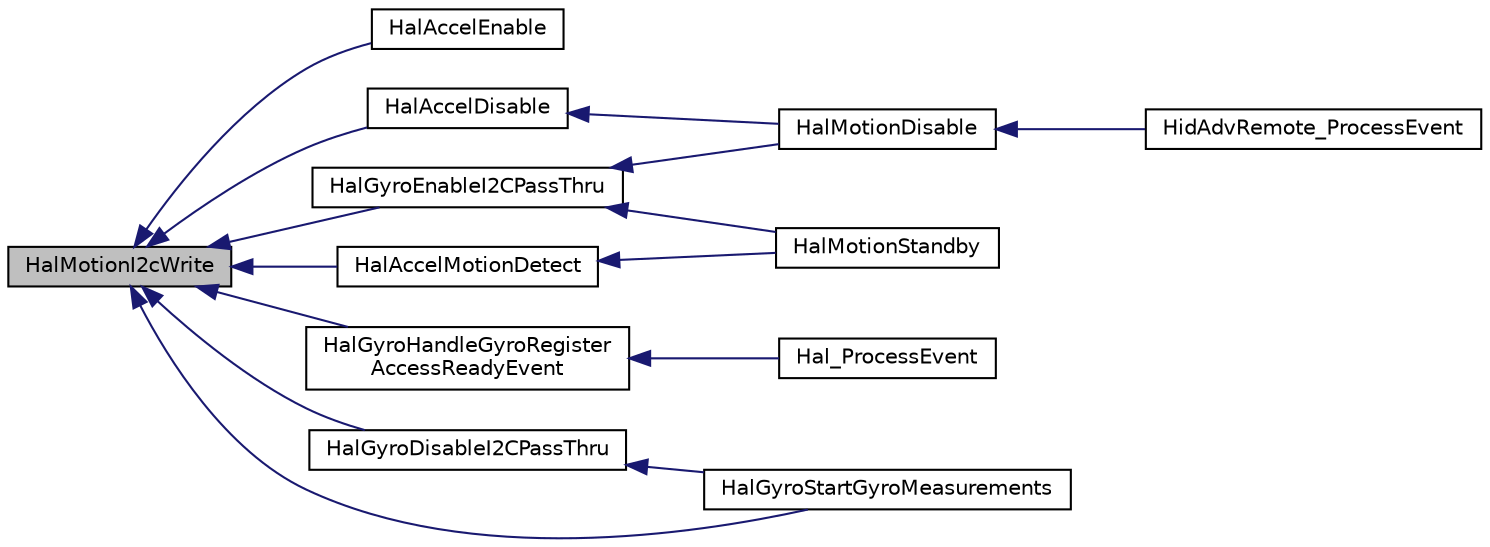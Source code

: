 digraph "HalMotionI2cWrite"
{
  edge [fontname="Helvetica",fontsize="10",labelfontname="Helvetica",labelfontsize="10"];
  node [fontname="Helvetica",fontsize="10",shape=record];
  rankdir="LR";
  Node1 [label="HalMotionI2cWrite",height=0.2,width=0.4,color="black", fillcolor="grey75", style="filled" fontcolor="black"];
  Node1 -> Node2 [dir="back",color="midnightblue",fontsize="10",style="solid",fontname="Helvetica"];
  Node2 [label="HalAccelEnable",height=0.2,width=0.4,color="black", fillcolor="white", style="filled",URL="$hal__accel_8h.html#a54863e89c0201a0a12a90da89a7e18d1"];
  Node1 -> Node3 [dir="back",color="midnightblue",fontsize="10",style="solid",fontname="Helvetica"];
  Node3 [label="HalAccelDisable",height=0.2,width=0.4,color="black", fillcolor="white", style="filled",URL="$hal__accel_8h.html#a4c2c4fca33d779fa1a39f4b2c3775525"];
  Node3 -> Node4 [dir="back",color="midnightblue",fontsize="10",style="solid",fontname="Helvetica"];
  Node4 [label="HalMotionDisable",height=0.2,width=0.4,color="black", fillcolor="white", style="filled",URL="$hal__motion_8h.html#a420a53a90313f5d6dca723f18992c36f"];
  Node4 -> Node5 [dir="back",color="midnightblue",fontsize="10",style="solid",fontname="Helvetica"];
  Node5 [label="HidAdvRemote_ProcessEvent",height=0.2,width=0.4,color="black", fillcolor="white", style="filled",URL="$hid_adv_remote_8h.html#ab3e79eb7426732f35aaf528d8220ece4"];
  Node1 -> Node6 [dir="back",color="midnightblue",fontsize="10",style="solid",fontname="Helvetica"];
  Node6 [label="HalAccelMotionDetect",height=0.2,width=0.4,color="black", fillcolor="white", style="filled",URL="$hal__accel_8h.html#a799c92b040ec557e281aee30bea1c02d"];
  Node6 -> Node7 [dir="back",color="midnightblue",fontsize="10",style="solid",fontname="Helvetica"];
  Node7 [label="HalMotionStandby",height=0.2,width=0.4,color="black", fillcolor="white", style="filled",URL="$hal__motion_8h.html#ae45bb3b20065623871a0f393f3089eb9"];
  Node1 -> Node8 [dir="back",color="midnightblue",fontsize="10",style="solid",fontname="Helvetica"];
  Node8 [label="HalGyroHandleGyroRegister\lAccessReadyEvent",height=0.2,width=0.4,color="black", fillcolor="white", style="filled",URL="$_c_c2541_a_r_c_2hal__gyro_8h.html#ad0d2b901ab948468fb13c98a117c10aa"];
  Node8 -> Node9 [dir="back",color="midnightblue",fontsize="10",style="solid",fontname="Helvetica"];
  Node9 [label="Hal_ProcessEvent",height=0.2,width=0.4,color="black", fillcolor="white", style="filled",URL="$target_2_c_c2541_a_r_c_2hal__drivers_8c.html#a79b4f6366ce2cb4418656956d6d5d57d"];
  Node1 -> Node10 [dir="back",color="midnightblue",fontsize="10",style="solid",fontname="Helvetica"];
  Node10 [label="HalGyroEnableI2CPassThru",height=0.2,width=0.4,color="black", fillcolor="white", style="filled",URL="$_c_c2541_a_r_c_2hal__gyro_8h.html#a530c258e2c4899fa6830ecd168c5cb62"];
  Node10 -> Node4 [dir="back",color="midnightblue",fontsize="10",style="solid",fontname="Helvetica"];
  Node10 -> Node7 [dir="back",color="midnightblue",fontsize="10",style="solid",fontname="Helvetica"];
  Node1 -> Node11 [dir="back",color="midnightblue",fontsize="10",style="solid",fontname="Helvetica"];
  Node11 [label="HalGyroDisableI2CPassThru",height=0.2,width=0.4,color="black", fillcolor="white", style="filled",URL="$_c_c2541_a_r_c_2hal__gyro_8h.html#a74c355be5217329512e657689d015195"];
  Node11 -> Node12 [dir="back",color="midnightblue",fontsize="10",style="solid",fontname="Helvetica"];
  Node12 [label="HalGyroStartGyroMeasurements",height=0.2,width=0.4,color="black", fillcolor="white", style="filled",URL="$_c_c2541_a_r_c_2hal__gyro_8h.html#a7cb7e9fbc122869123a9d553c52fb649"];
  Node1 -> Node12 [dir="back",color="midnightblue",fontsize="10",style="solid",fontname="Helvetica"];
}
